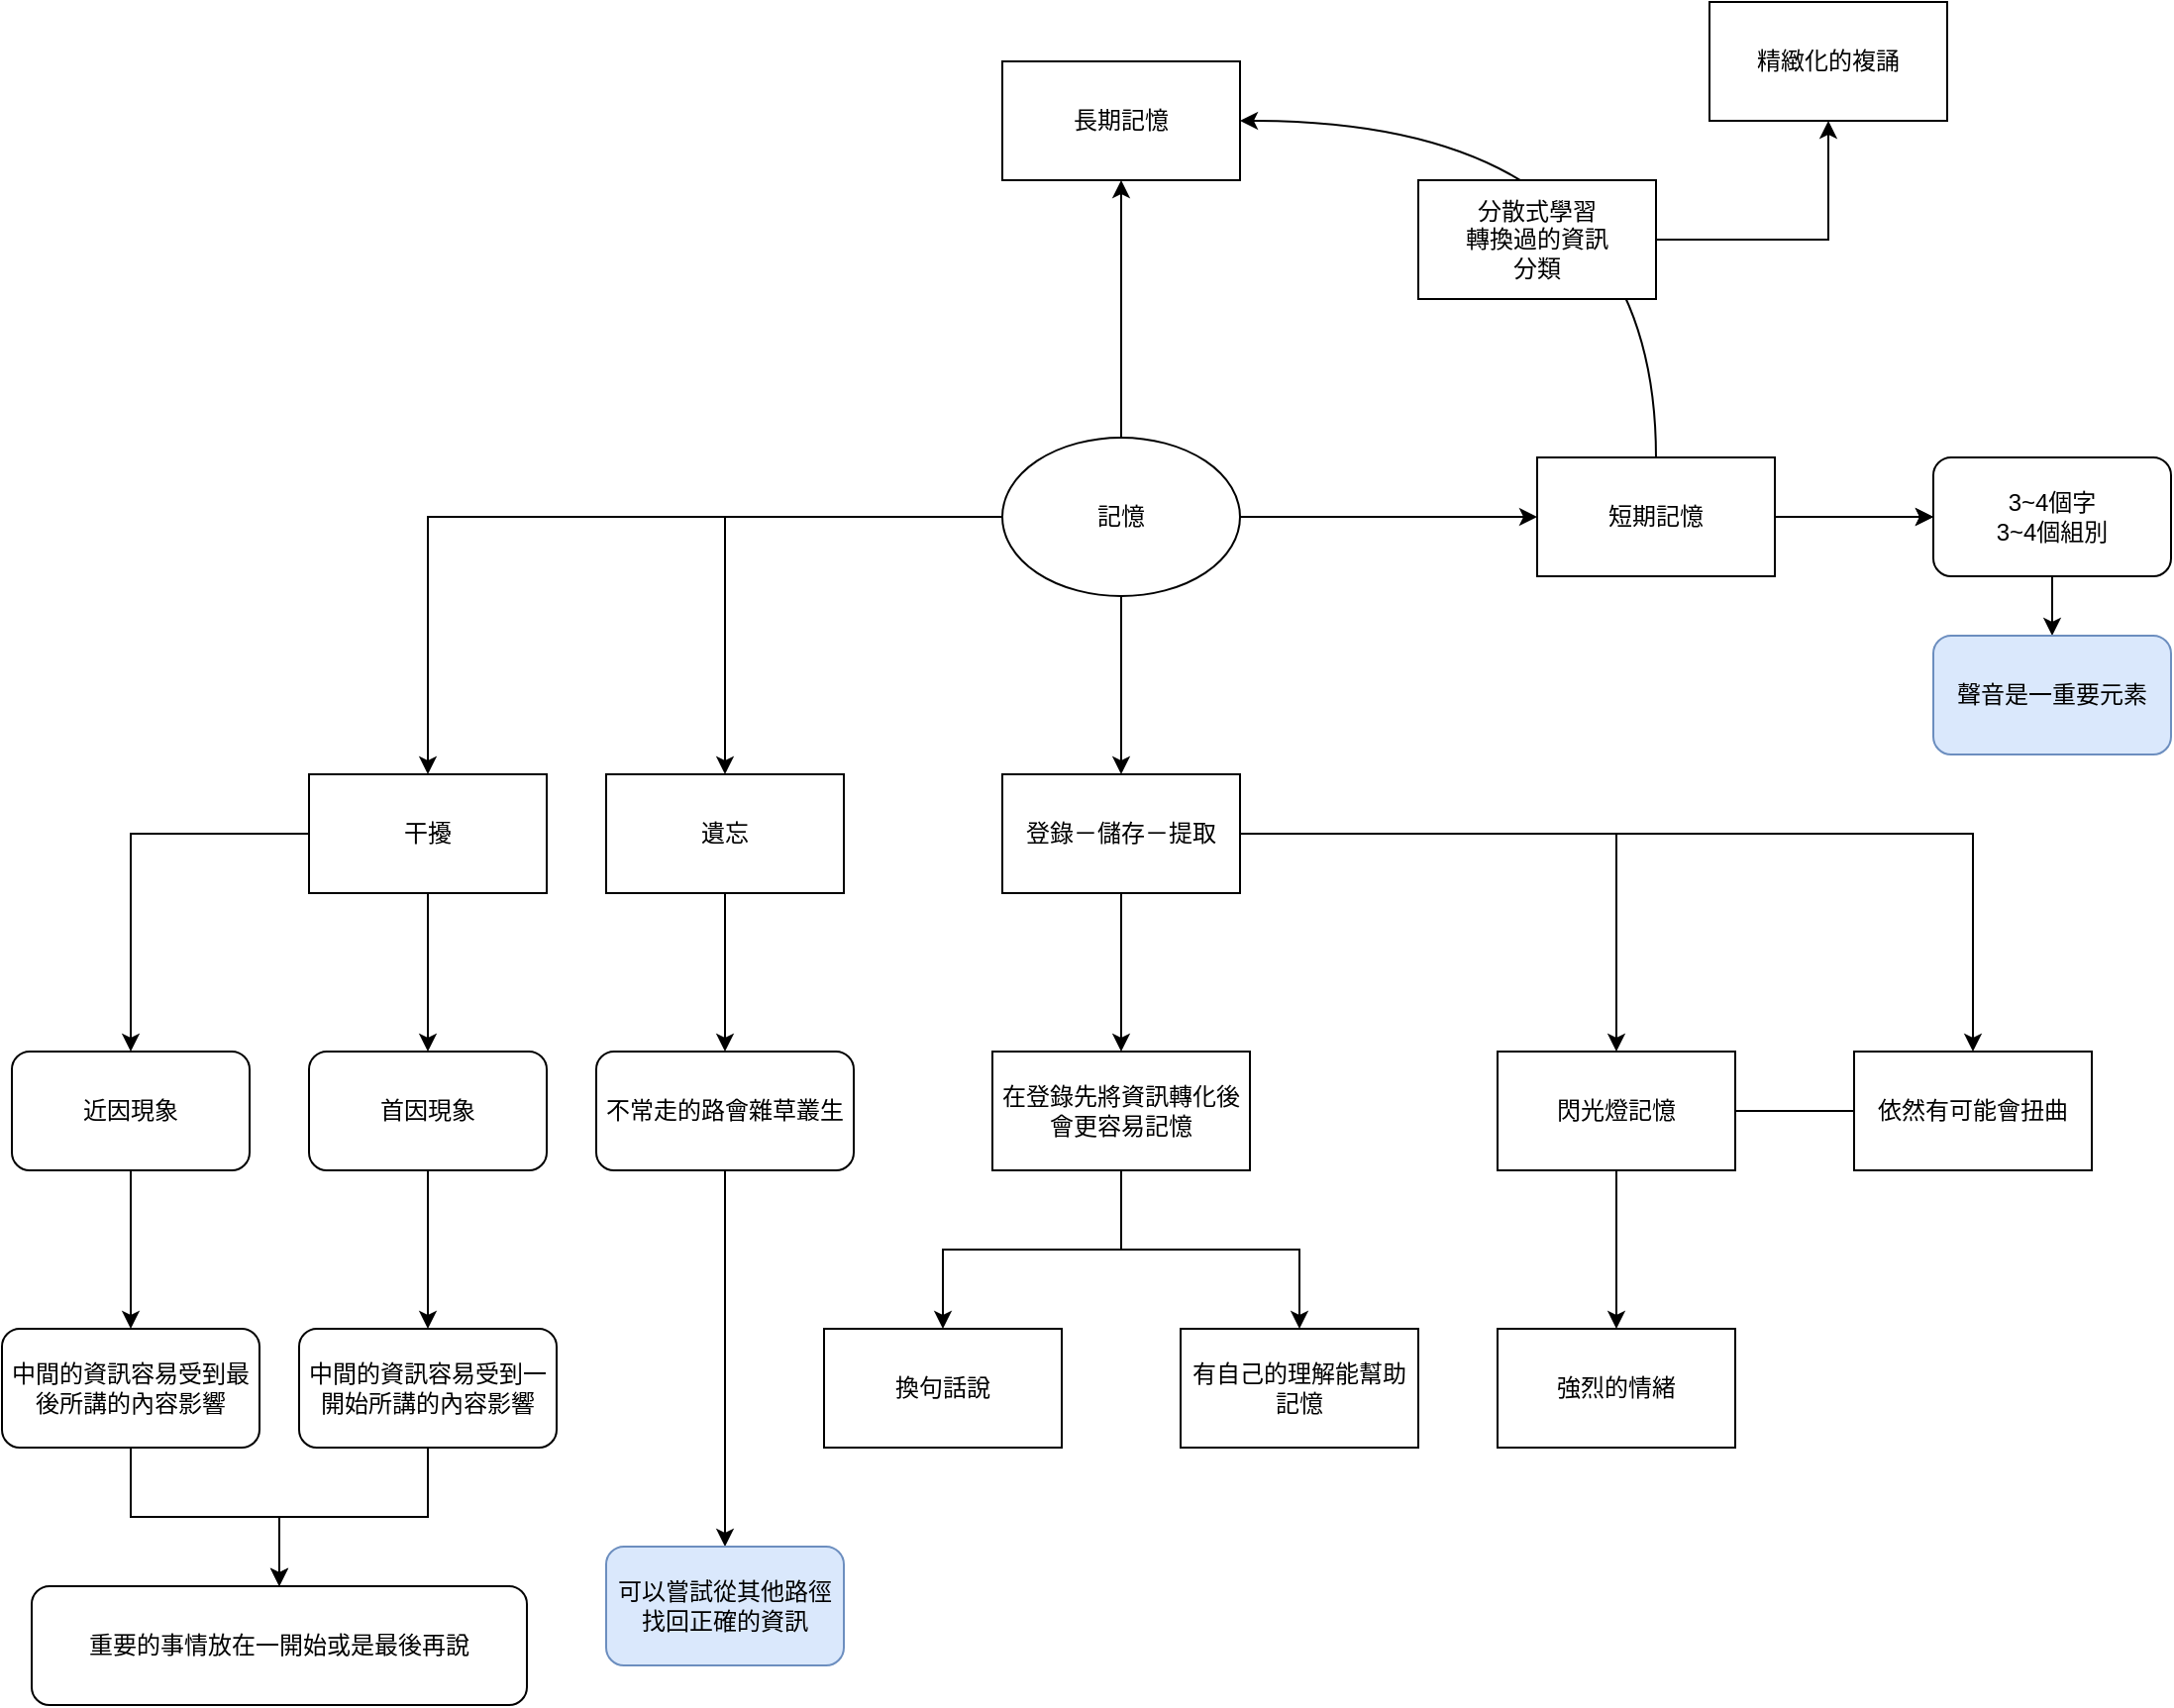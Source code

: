 <mxfile version="24.5.3" type="github">
  <diagram name="第 1 页" id="650_0008pZhlcv7stxL-">
    <mxGraphModel dx="1811" dy="1795" grid="1" gridSize="10" guides="1" tooltips="1" connect="1" arrows="1" fold="1" page="1" pageScale="1" pageWidth="827" pageHeight="1169" math="0" shadow="0">
      <root>
        <mxCell id="0" />
        <mxCell id="1" parent="0" />
        <mxCell id="lIHNAKvChLtOhRkSrMmg-3" value="" style="edgeStyle=orthogonalEdgeStyle;rounded=0;orthogonalLoop=1;jettySize=auto;html=1;" edge="1" parent="1" source="lIHNAKvChLtOhRkSrMmg-1" target="lIHNAKvChLtOhRkSrMmg-2">
          <mxGeometry relative="1" as="geometry" />
        </mxCell>
        <mxCell id="lIHNAKvChLtOhRkSrMmg-19" value="" style="edgeStyle=orthogonalEdgeStyle;rounded=0;orthogonalLoop=1;jettySize=auto;html=1;" edge="1" parent="1" source="lIHNAKvChLtOhRkSrMmg-1" target="lIHNAKvChLtOhRkSrMmg-18">
          <mxGeometry relative="1" as="geometry" />
        </mxCell>
        <mxCell id="lIHNAKvChLtOhRkSrMmg-21" value="" style="edgeStyle=orthogonalEdgeStyle;rounded=0;orthogonalLoop=1;jettySize=auto;html=1;" edge="1" parent="1" source="lIHNAKvChLtOhRkSrMmg-1" target="lIHNAKvChLtOhRkSrMmg-20">
          <mxGeometry relative="1" as="geometry" />
        </mxCell>
        <mxCell id="lIHNAKvChLtOhRkSrMmg-34" value="" style="edgeStyle=orthogonalEdgeStyle;rounded=0;orthogonalLoop=1;jettySize=auto;html=1;" edge="1" parent="1" source="lIHNAKvChLtOhRkSrMmg-1" target="lIHNAKvChLtOhRkSrMmg-33">
          <mxGeometry relative="1" as="geometry" />
        </mxCell>
        <mxCell id="lIHNAKvChLtOhRkSrMmg-36" value="" style="edgeStyle=orthogonalEdgeStyle;rounded=0;orthogonalLoop=1;jettySize=auto;html=1;" edge="1" parent="1" source="lIHNAKvChLtOhRkSrMmg-1" target="lIHNAKvChLtOhRkSrMmg-35">
          <mxGeometry relative="1" as="geometry" />
        </mxCell>
        <mxCell id="lIHNAKvChLtOhRkSrMmg-1" value="記憶" style="ellipse;whiteSpace=wrap;html=1;" vertex="1" parent="1">
          <mxGeometry x="350" y="160" width="120" height="80" as="geometry" />
        </mxCell>
        <mxCell id="lIHNAKvChLtOhRkSrMmg-5" value="" style="edgeStyle=orthogonalEdgeStyle;rounded=0;orthogonalLoop=1;jettySize=auto;html=1;" edge="1" parent="1" source="lIHNAKvChLtOhRkSrMmg-2" target="lIHNAKvChLtOhRkSrMmg-4">
          <mxGeometry relative="1" as="geometry" />
        </mxCell>
        <mxCell id="lIHNAKvChLtOhRkSrMmg-11" value="" style="edgeStyle=orthogonalEdgeStyle;rounded=0;orthogonalLoop=1;jettySize=auto;html=1;" edge="1" parent="1" source="lIHNAKvChLtOhRkSrMmg-2" target="lIHNAKvChLtOhRkSrMmg-10">
          <mxGeometry relative="1" as="geometry" />
        </mxCell>
        <mxCell id="lIHNAKvChLtOhRkSrMmg-15" value="" style="edgeStyle=orthogonalEdgeStyle;rounded=0;orthogonalLoop=1;jettySize=auto;html=1;" edge="1" parent="1" source="lIHNAKvChLtOhRkSrMmg-2" target="lIHNAKvChLtOhRkSrMmg-14">
          <mxGeometry relative="1" as="geometry" />
        </mxCell>
        <mxCell id="lIHNAKvChLtOhRkSrMmg-2" value="登錄－儲存－提取" style="whiteSpace=wrap;html=1;" vertex="1" parent="1">
          <mxGeometry x="350" y="330" width="120" height="60" as="geometry" />
        </mxCell>
        <mxCell id="lIHNAKvChLtOhRkSrMmg-7" value="" style="edgeStyle=orthogonalEdgeStyle;rounded=0;orthogonalLoop=1;jettySize=auto;html=1;" edge="1" parent="1" source="lIHNAKvChLtOhRkSrMmg-4" target="lIHNAKvChLtOhRkSrMmg-6">
          <mxGeometry relative="1" as="geometry" />
        </mxCell>
        <mxCell id="lIHNAKvChLtOhRkSrMmg-9" value="" style="edgeStyle=orthogonalEdgeStyle;rounded=0;orthogonalLoop=1;jettySize=auto;html=1;" edge="1" parent="1" source="lIHNAKvChLtOhRkSrMmg-4" target="lIHNAKvChLtOhRkSrMmg-8">
          <mxGeometry relative="1" as="geometry" />
        </mxCell>
        <mxCell id="lIHNAKvChLtOhRkSrMmg-4" value="在登錄先將資訊轉化後會更容易記憶" style="whiteSpace=wrap;html=1;" vertex="1" parent="1">
          <mxGeometry x="345" y="470" width="130" height="60" as="geometry" />
        </mxCell>
        <mxCell id="lIHNAKvChLtOhRkSrMmg-6" value="換句話說" style="whiteSpace=wrap;html=1;" vertex="1" parent="1">
          <mxGeometry x="260" y="610" width="120" height="60" as="geometry" />
        </mxCell>
        <mxCell id="lIHNAKvChLtOhRkSrMmg-8" value="有自己的理解能幫助記憶" style="whiteSpace=wrap;html=1;" vertex="1" parent="1">
          <mxGeometry x="440" y="610" width="120" height="60" as="geometry" />
        </mxCell>
        <mxCell id="lIHNAKvChLtOhRkSrMmg-13" value="" style="edgeStyle=orthogonalEdgeStyle;rounded=0;orthogonalLoop=1;jettySize=auto;html=1;" edge="1" parent="1" source="lIHNAKvChLtOhRkSrMmg-10" target="lIHNAKvChLtOhRkSrMmg-12">
          <mxGeometry relative="1" as="geometry" />
        </mxCell>
        <mxCell id="lIHNAKvChLtOhRkSrMmg-17" value="" style="edgeStyle=orthogonalEdgeStyle;rounded=0;orthogonalLoop=1;jettySize=auto;html=1;endArrow=none;endFill=0;" edge="1" parent="1" source="lIHNAKvChLtOhRkSrMmg-10" target="lIHNAKvChLtOhRkSrMmg-14">
          <mxGeometry relative="1" as="geometry" />
        </mxCell>
        <mxCell id="lIHNAKvChLtOhRkSrMmg-10" value="閃光燈記憶" style="whiteSpace=wrap;html=1;" vertex="1" parent="1">
          <mxGeometry x="600" y="470" width="120" height="60" as="geometry" />
        </mxCell>
        <mxCell id="lIHNAKvChLtOhRkSrMmg-12" value="強烈的情緒" style="whiteSpace=wrap;html=1;" vertex="1" parent="1">
          <mxGeometry x="600" y="610" width="120" height="60" as="geometry" />
        </mxCell>
        <mxCell id="lIHNAKvChLtOhRkSrMmg-14" value="依然有可能會扭曲" style="whiteSpace=wrap;html=1;" vertex="1" parent="1">
          <mxGeometry x="780" y="470" width="120" height="60" as="geometry" />
        </mxCell>
        <mxCell id="lIHNAKvChLtOhRkSrMmg-24" value="" style="edgeStyle=orthogonalEdgeStyle;rounded=0;orthogonalLoop=1;jettySize=auto;html=1;" edge="1" parent="1" source="lIHNAKvChLtOhRkSrMmg-18" target="lIHNAKvChLtOhRkSrMmg-23">
          <mxGeometry relative="1" as="geometry" />
        </mxCell>
        <mxCell id="lIHNAKvChLtOhRkSrMmg-27" style="edgeStyle=orthogonalEdgeStyle;rounded=0;orthogonalLoop=1;jettySize=auto;html=1;exitX=0.5;exitY=0;exitDx=0;exitDy=0;entryX=1;entryY=0.5;entryDx=0;entryDy=0;curved=1;" edge="1" parent="1" source="lIHNAKvChLtOhRkSrMmg-18" target="lIHNAKvChLtOhRkSrMmg-20">
          <mxGeometry relative="1" as="geometry" />
        </mxCell>
        <mxCell id="lIHNAKvChLtOhRkSrMmg-28" value="" style="edgeStyle=orthogonalEdgeStyle;rounded=0;orthogonalLoop=1;jettySize=auto;html=1;" edge="1" parent="1" source="lIHNAKvChLtOhRkSrMmg-18" target="lIHNAKvChLtOhRkSrMmg-23">
          <mxGeometry relative="1" as="geometry" />
        </mxCell>
        <mxCell id="lIHNAKvChLtOhRkSrMmg-30" value="" style="edgeStyle=orthogonalEdgeStyle;rounded=0;orthogonalLoop=1;jettySize=auto;html=1;" edge="1" parent="1" source="lIHNAKvChLtOhRkSrMmg-18" target="lIHNAKvChLtOhRkSrMmg-29">
          <mxGeometry relative="1" as="geometry" />
        </mxCell>
        <mxCell id="lIHNAKvChLtOhRkSrMmg-18" value="短期記憶" style="whiteSpace=wrap;html=1;" vertex="1" parent="1">
          <mxGeometry x="620" y="170" width="120" height="60" as="geometry" />
        </mxCell>
        <mxCell id="lIHNAKvChLtOhRkSrMmg-20" value="長期記憶" style="whiteSpace=wrap;html=1;" vertex="1" parent="1">
          <mxGeometry x="350" y="-30" width="120" height="60" as="geometry" />
        </mxCell>
        <mxCell id="lIHNAKvChLtOhRkSrMmg-23" value="3~4個字&lt;div&gt;3~4個組別&lt;/div&gt;" style="rounded=1;whiteSpace=wrap;html=1;" vertex="1" parent="1">
          <mxGeometry x="820" y="170" width="120" height="60" as="geometry" />
        </mxCell>
        <mxCell id="lIHNAKvChLtOhRkSrMmg-32" value="" style="edgeStyle=orthogonalEdgeStyle;rounded=0;orthogonalLoop=1;jettySize=auto;html=1;" edge="1" parent="1" source="lIHNAKvChLtOhRkSrMmg-25" target="lIHNAKvChLtOhRkSrMmg-31">
          <mxGeometry relative="1" as="geometry" />
        </mxCell>
        <mxCell id="lIHNAKvChLtOhRkSrMmg-25" value="分散式學習&lt;div&gt;轉換過的資訊&lt;/div&gt;&lt;div&gt;分類&lt;/div&gt;" style="whiteSpace=wrap;html=1;" vertex="1" parent="1">
          <mxGeometry x="560" y="30" width="120" height="60" as="geometry" />
        </mxCell>
        <mxCell id="lIHNAKvChLtOhRkSrMmg-29" value="聲音是一重要元素" style="rounded=1;whiteSpace=wrap;html=1;fillColor=#dae8fc;strokeColor=#6c8ebf;" vertex="1" parent="1">
          <mxGeometry x="820" y="260" width="120" height="60" as="geometry" />
        </mxCell>
        <mxCell id="lIHNAKvChLtOhRkSrMmg-31" value="精緻化的複誦" style="whiteSpace=wrap;html=1;" vertex="1" parent="1">
          <mxGeometry x="707" y="-60" width="120" height="60" as="geometry" />
        </mxCell>
        <mxCell id="lIHNAKvChLtOhRkSrMmg-38" value="" style="edgeStyle=orthogonalEdgeStyle;rounded=0;orthogonalLoop=1;jettySize=auto;html=1;" edge="1" parent="1" source="lIHNAKvChLtOhRkSrMmg-33" target="lIHNAKvChLtOhRkSrMmg-37">
          <mxGeometry relative="1" as="geometry" />
        </mxCell>
        <mxCell id="lIHNAKvChLtOhRkSrMmg-33" value="遺忘" style="whiteSpace=wrap;html=1;" vertex="1" parent="1">
          <mxGeometry x="150" y="330" width="120" height="60" as="geometry" />
        </mxCell>
        <mxCell id="lIHNAKvChLtOhRkSrMmg-40" value="" style="edgeStyle=orthogonalEdgeStyle;rounded=0;orthogonalLoop=1;jettySize=auto;html=1;" edge="1" parent="1" source="lIHNAKvChLtOhRkSrMmg-35" target="lIHNAKvChLtOhRkSrMmg-39">
          <mxGeometry relative="1" as="geometry" />
        </mxCell>
        <mxCell id="lIHNAKvChLtOhRkSrMmg-42" value="" style="edgeStyle=orthogonalEdgeStyle;rounded=0;orthogonalLoop=1;jettySize=auto;html=1;" edge="1" parent="1" source="lIHNAKvChLtOhRkSrMmg-35" target="lIHNAKvChLtOhRkSrMmg-41">
          <mxGeometry relative="1" as="geometry" />
        </mxCell>
        <mxCell id="lIHNAKvChLtOhRkSrMmg-35" value="干擾" style="whiteSpace=wrap;html=1;" vertex="1" parent="1">
          <mxGeometry y="330" width="120" height="60" as="geometry" />
        </mxCell>
        <mxCell id="lIHNAKvChLtOhRkSrMmg-54" value="" style="edgeStyle=orthogonalEdgeStyle;rounded=0;orthogonalLoop=1;jettySize=auto;html=1;" edge="1" parent="1" source="lIHNAKvChLtOhRkSrMmg-37" target="lIHNAKvChLtOhRkSrMmg-53">
          <mxGeometry relative="1" as="geometry" />
        </mxCell>
        <mxCell id="lIHNAKvChLtOhRkSrMmg-37" value="不常走的路會雜草叢生" style="rounded=1;whiteSpace=wrap;html=1;" vertex="1" parent="1">
          <mxGeometry x="145" y="470" width="130" height="60" as="geometry" />
        </mxCell>
        <mxCell id="lIHNAKvChLtOhRkSrMmg-46" value="" style="edgeStyle=orthogonalEdgeStyle;rounded=0;orthogonalLoop=1;jettySize=auto;html=1;" edge="1" parent="1" source="lIHNAKvChLtOhRkSrMmg-39" target="lIHNAKvChLtOhRkSrMmg-45">
          <mxGeometry relative="1" as="geometry" />
        </mxCell>
        <mxCell id="lIHNAKvChLtOhRkSrMmg-39" value="近因現象" style="rounded=1;whiteSpace=wrap;html=1;" vertex="1" parent="1">
          <mxGeometry x="-150" y="470" width="120" height="60" as="geometry" />
        </mxCell>
        <mxCell id="lIHNAKvChLtOhRkSrMmg-44" value="" style="edgeStyle=orthogonalEdgeStyle;rounded=0;orthogonalLoop=1;jettySize=auto;html=1;" edge="1" parent="1" source="lIHNAKvChLtOhRkSrMmg-41" target="lIHNAKvChLtOhRkSrMmg-43">
          <mxGeometry relative="1" as="geometry" />
        </mxCell>
        <mxCell id="lIHNAKvChLtOhRkSrMmg-41" value="首因現象" style="rounded=1;whiteSpace=wrap;html=1;" vertex="1" parent="1">
          <mxGeometry y="470" width="120" height="60" as="geometry" />
        </mxCell>
        <mxCell id="lIHNAKvChLtOhRkSrMmg-52" value="" style="edgeStyle=orthogonalEdgeStyle;rounded=0;orthogonalLoop=1;jettySize=auto;html=1;" edge="1" parent="1" source="lIHNAKvChLtOhRkSrMmg-43" target="lIHNAKvChLtOhRkSrMmg-47">
          <mxGeometry relative="1" as="geometry" />
        </mxCell>
        <mxCell id="lIHNAKvChLtOhRkSrMmg-43" value="中間的資訊容易受到一開始所講的內容影響" style="rounded=1;whiteSpace=wrap;html=1;" vertex="1" parent="1">
          <mxGeometry x="-5" y="610" width="130" height="60" as="geometry" />
        </mxCell>
        <mxCell id="lIHNAKvChLtOhRkSrMmg-51" value="" style="edgeStyle=orthogonalEdgeStyle;rounded=0;orthogonalLoop=1;jettySize=auto;html=1;" edge="1" parent="1" source="lIHNAKvChLtOhRkSrMmg-45" target="lIHNAKvChLtOhRkSrMmg-47">
          <mxGeometry relative="1" as="geometry" />
        </mxCell>
        <mxCell id="lIHNAKvChLtOhRkSrMmg-45" value="中間的資訊容易受到最後所講的內容影響" style="rounded=1;whiteSpace=wrap;html=1;" vertex="1" parent="1">
          <mxGeometry x="-155" y="610" width="130" height="60" as="geometry" />
        </mxCell>
        <mxCell id="lIHNAKvChLtOhRkSrMmg-47" value="重要的事情放在一開始或是最後再說" style="rounded=1;whiteSpace=wrap;html=1;" vertex="1" parent="1">
          <mxGeometry x="-140" y="740" width="250" height="60" as="geometry" />
        </mxCell>
        <mxCell id="lIHNAKvChLtOhRkSrMmg-53" value="可以嘗試從其他路徑&lt;div&gt;找回正確的資訊&lt;/div&gt;" style="whiteSpace=wrap;html=1;rounded=1;fillColor=#dae8fc;strokeColor=#6c8ebf;" vertex="1" parent="1">
          <mxGeometry x="150" y="720" width="120" height="60" as="geometry" />
        </mxCell>
      </root>
    </mxGraphModel>
  </diagram>
</mxfile>
